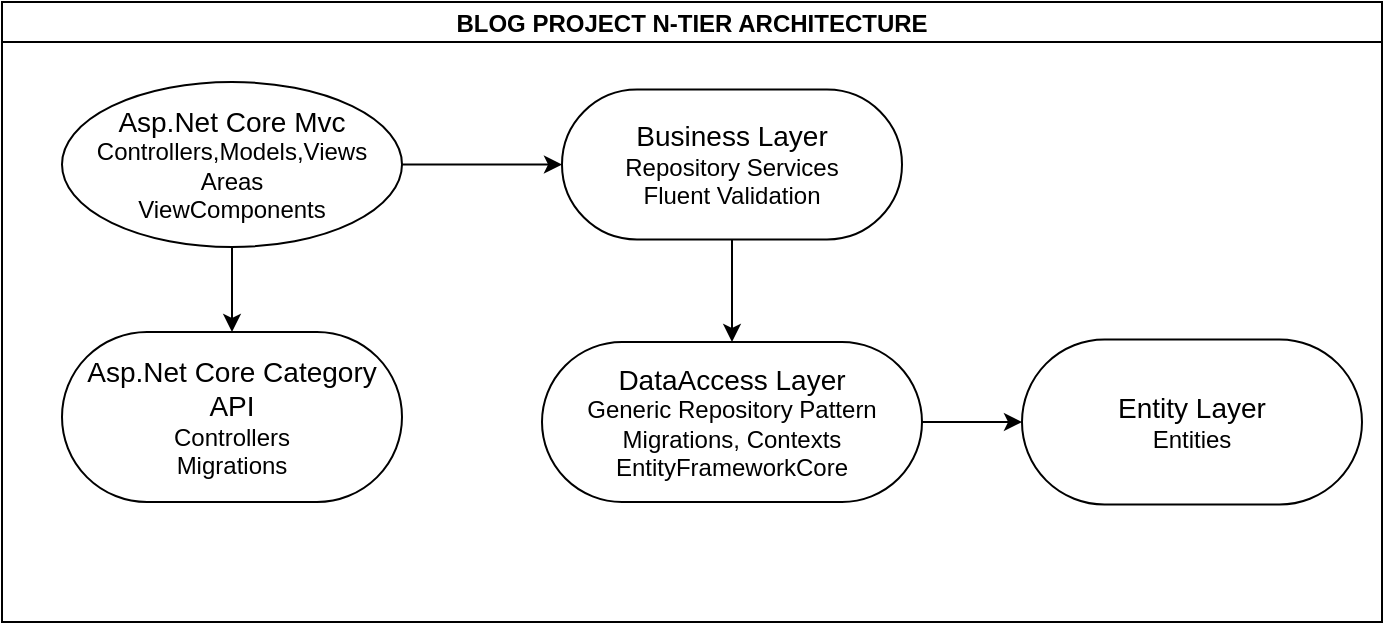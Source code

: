 <mxfile version="23.1.2" type="github">
  <diagram name="Sayfa -1" id="zcthlye-IQYtZVJmmcgu">
    <mxGraphModel dx="1050" dy="565" grid="1" gridSize="10" guides="1" tooltips="1" connect="1" arrows="1" fold="1" page="1" pageScale="1" pageWidth="827" pageHeight="1169" math="0" shadow="0">
      <root>
        <mxCell id="0" />
        <mxCell id="1" parent="0" />
        <mxCell id="hQ6hzKVhqoDw_ul2EuZ2-2" value="BLOG PROJECT N-TIER ARCHITECTURE" style="swimlane;startSize=20;horizontal=1;containerType=tree;" vertex="1" parent="1">
          <mxGeometry x="60" y="80" width="690" height="310" as="geometry" />
        </mxCell>
        <mxCell id="hQ6hzKVhqoDw_ul2EuZ2-7" value="&lt;font style=&quot;&quot;&gt;&lt;span style=&quot;font-size: 14px;&quot;&gt;Asp.Net Core Mvc&lt;/span&gt;&lt;br&gt;&lt;font style=&quot;font-size: 12px;&quot;&gt;Controllers,Models,Views&lt;br&gt;&lt;/font&gt;Areas&lt;br&gt;ViewComponents&lt;br&gt;&lt;/font&gt;" style="ellipse;whiteSpace=wrap;html=1;align=center;treeFolding=1;treeMoving=1;newEdgeStyle={&quot;edgeStyle&quot;:&quot;entityRelationEdgeStyle&quot;,&quot;startArrow&quot;:&quot;none&quot;,&quot;endArrow&quot;:&quot;none&quot;,&quot;segment&quot;:10,&quot;curved&quot;:1,&quot;sourcePerimeterSpacing&quot;:0,&quot;targetPerimeterSpacing&quot;:0};" vertex="1" parent="hQ6hzKVhqoDw_ul2EuZ2-2">
          <mxGeometry x="30" y="40" width="170" height="82.5" as="geometry" />
        </mxCell>
        <mxCell id="hQ6hzKVhqoDw_ul2EuZ2-8" value="&lt;font style=&quot;font-size: 14px;&quot;&gt;Business Layer&lt;/font&gt;&lt;br&gt;Repository Services&lt;br&gt;Fluent Validation" style="whiteSpace=wrap;html=1;rounded=1;arcSize=50;align=center;verticalAlign=middle;strokeWidth=1;autosize=1;spacing=4;treeFolding=1;treeMoving=1;newEdgeStyle={&quot;edgeStyle&quot;:&quot;entityRelationEdgeStyle&quot;,&quot;startArrow&quot;:&quot;none&quot;,&quot;endArrow&quot;:&quot;none&quot;,&quot;segment&quot;:10,&quot;curved&quot;:1,&quot;sourcePerimeterSpacing&quot;:0,&quot;targetPerimeterSpacing&quot;:0};" vertex="1" parent="hQ6hzKVhqoDw_ul2EuZ2-2">
          <mxGeometry x="280" y="43.75" width="170" height="75" as="geometry" />
        </mxCell>
        <mxCell id="hQ6hzKVhqoDw_ul2EuZ2-21" value="" style="endArrow=classic;html=1;rounded=0;exitX=1;exitY=0.5;exitDx=0;exitDy=0;entryX=0;entryY=0.5;entryDx=0;entryDy=0;" edge="1" parent="hQ6hzKVhqoDw_ul2EuZ2-2" source="hQ6hzKVhqoDw_ul2EuZ2-7" target="hQ6hzKVhqoDw_ul2EuZ2-8">
          <mxGeometry width="50" height="50" relative="1" as="geometry">
            <mxPoint x="60" y="200" as="sourcePoint" />
            <mxPoint x="240" y="60" as="targetPoint" />
          </mxGeometry>
        </mxCell>
        <mxCell id="hQ6hzKVhqoDw_ul2EuZ2-22" value="&lt;font style=&quot;font-size: 14px;&quot;&gt;DataAccess Layer&lt;/font&gt;&lt;br&gt;Generic Repository Pattern&lt;br&gt;Migrations, Contexts&lt;br&gt;EntityFrameworkCore" style="whiteSpace=wrap;html=1;rounded=1;arcSize=50;align=center;verticalAlign=middle;strokeWidth=1;autosize=1;spacing=4;treeFolding=1;treeMoving=1;newEdgeStyle={&quot;edgeStyle&quot;:&quot;entityRelationEdgeStyle&quot;,&quot;startArrow&quot;:&quot;none&quot;,&quot;endArrow&quot;:&quot;none&quot;,&quot;segment&quot;:10,&quot;curved&quot;:1,&quot;sourcePerimeterSpacing&quot;:0,&quot;targetPerimeterSpacing&quot;:0};" vertex="1" parent="hQ6hzKVhqoDw_ul2EuZ2-2">
          <mxGeometry x="270" y="170" width="190" height="80" as="geometry" />
        </mxCell>
        <mxCell id="hQ6hzKVhqoDw_ul2EuZ2-26" value="" style="endArrow=classic;html=1;rounded=0;exitX=0.5;exitY=1;exitDx=0;exitDy=0;entryX=0.5;entryY=0;entryDx=0;entryDy=0;" edge="1" parent="hQ6hzKVhqoDw_ul2EuZ2-2" source="hQ6hzKVhqoDw_ul2EuZ2-8" target="hQ6hzKVhqoDw_ul2EuZ2-22">
          <mxGeometry width="50" height="50" relative="1" as="geometry">
            <mxPoint x="317.5" y="95" as="sourcePoint" />
            <mxPoint x="140" y="140" as="targetPoint" />
          </mxGeometry>
        </mxCell>
        <mxCell id="hQ6hzKVhqoDw_ul2EuZ2-27" value="&lt;font style=&quot;font-size: 14px;&quot;&gt;Entity Layer&lt;/font&gt;&lt;br&gt;Entities" style="whiteSpace=wrap;html=1;rounded=1;arcSize=50;align=center;verticalAlign=middle;strokeWidth=1;autosize=1;spacing=4;treeFolding=1;treeMoving=1;newEdgeStyle={&quot;edgeStyle&quot;:&quot;entityRelationEdgeStyle&quot;,&quot;startArrow&quot;:&quot;none&quot;,&quot;endArrow&quot;:&quot;none&quot;,&quot;segment&quot;:10,&quot;curved&quot;:1,&quot;sourcePerimeterSpacing&quot;:0,&quot;targetPerimeterSpacing&quot;:0};" vertex="1" parent="hQ6hzKVhqoDw_ul2EuZ2-2">
          <mxGeometry x="510" y="168.75" width="170" height="82.5" as="geometry" />
        </mxCell>
        <mxCell id="hQ6hzKVhqoDw_ul2EuZ2-28" value="" style="endArrow=classic;html=1;rounded=0;exitX=1;exitY=0.5;exitDx=0;exitDy=0;entryX=0;entryY=0.5;entryDx=0;entryDy=0;" edge="1" parent="hQ6hzKVhqoDw_ul2EuZ2-2" source="hQ6hzKVhqoDw_ul2EuZ2-22" target="hQ6hzKVhqoDw_ul2EuZ2-27">
          <mxGeometry width="50" height="50" relative="1" as="geometry">
            <mxPoint x="420" y="280" as="sourcePoint" />
            <mxPoint x="450" y="175" as="targetPoint" />
          </mxGeometry>
        </mxCell>
        <mxCell id="hQ6hzKVhqoDw_ul2EuZ2-30" value="&lt;span style=&quot;font-size: 14px;&quot;&gt;Asp.Net Core Category API&lt;/span&gt;&lt;br&gt;&lt;font style=&quot;font-size: 12px;&quot;&gt;Controllers&lt;br&gt;&lt;/font&gt;Migrations&lt;br&gt;" style="whiteSpace=wrap;html=1;rounded=1;arcSize=50;align=center;verticalAlign=middle;strokeWidth=1;autosize=1;spacing=4;treeFolding=1;treeMoving=1;newEdgeStyle={&quot;edgeStyle&quot;:&quot;entityRelationEdgeStyle&quot;,&quot;startArrow&quot;:&quot;none&quot;,&quot;endArrow&quot;:&quot;none&quot;,&quot;segment&quot;:10,&quot;curved&quot;:1,&quot;sourcePerimeterSpacing&quot;:0,&quot;targetPerimeterSpacing&quot;:0};" vertex="1" parent="hQ6hzKVhqoDw_ul2EuZ2-2">
          <mxGeometry x="30" y="165" width="170" height="85" as="geometry" />
        </mxCell>
        <mxCell id="hQ6hzKVhqoDw_ul2EuZ2-31" value="" style="endArrow=classic;html=1;rounded=0;exitX=0.5;exitY=1;exitDx=0;exitDy=0;entryX=0.5;entryY=0;entryDx=0;entryDy=0;" edge="1" parent="hQ6hzKVhqoDw_ul2EuZ2-2" source="hQ6hzKVhqoDw_ul2EuZ2-7" target="hQ6hzKVhqoDw_ul2EuZ2-30">
          <mxGeometry width="50" height="50" relative="1" as="geometry">
            <mxPoint x="240" y="170" as="sourcePoint" />
            <mxPoint x="180" y="140" as="targetPoint" />
            <Array as="points" />
          </mxGeometry>
        </mxCell>
      </root>
    </mxGraphModel>
  </diagram>
</mxfile>
